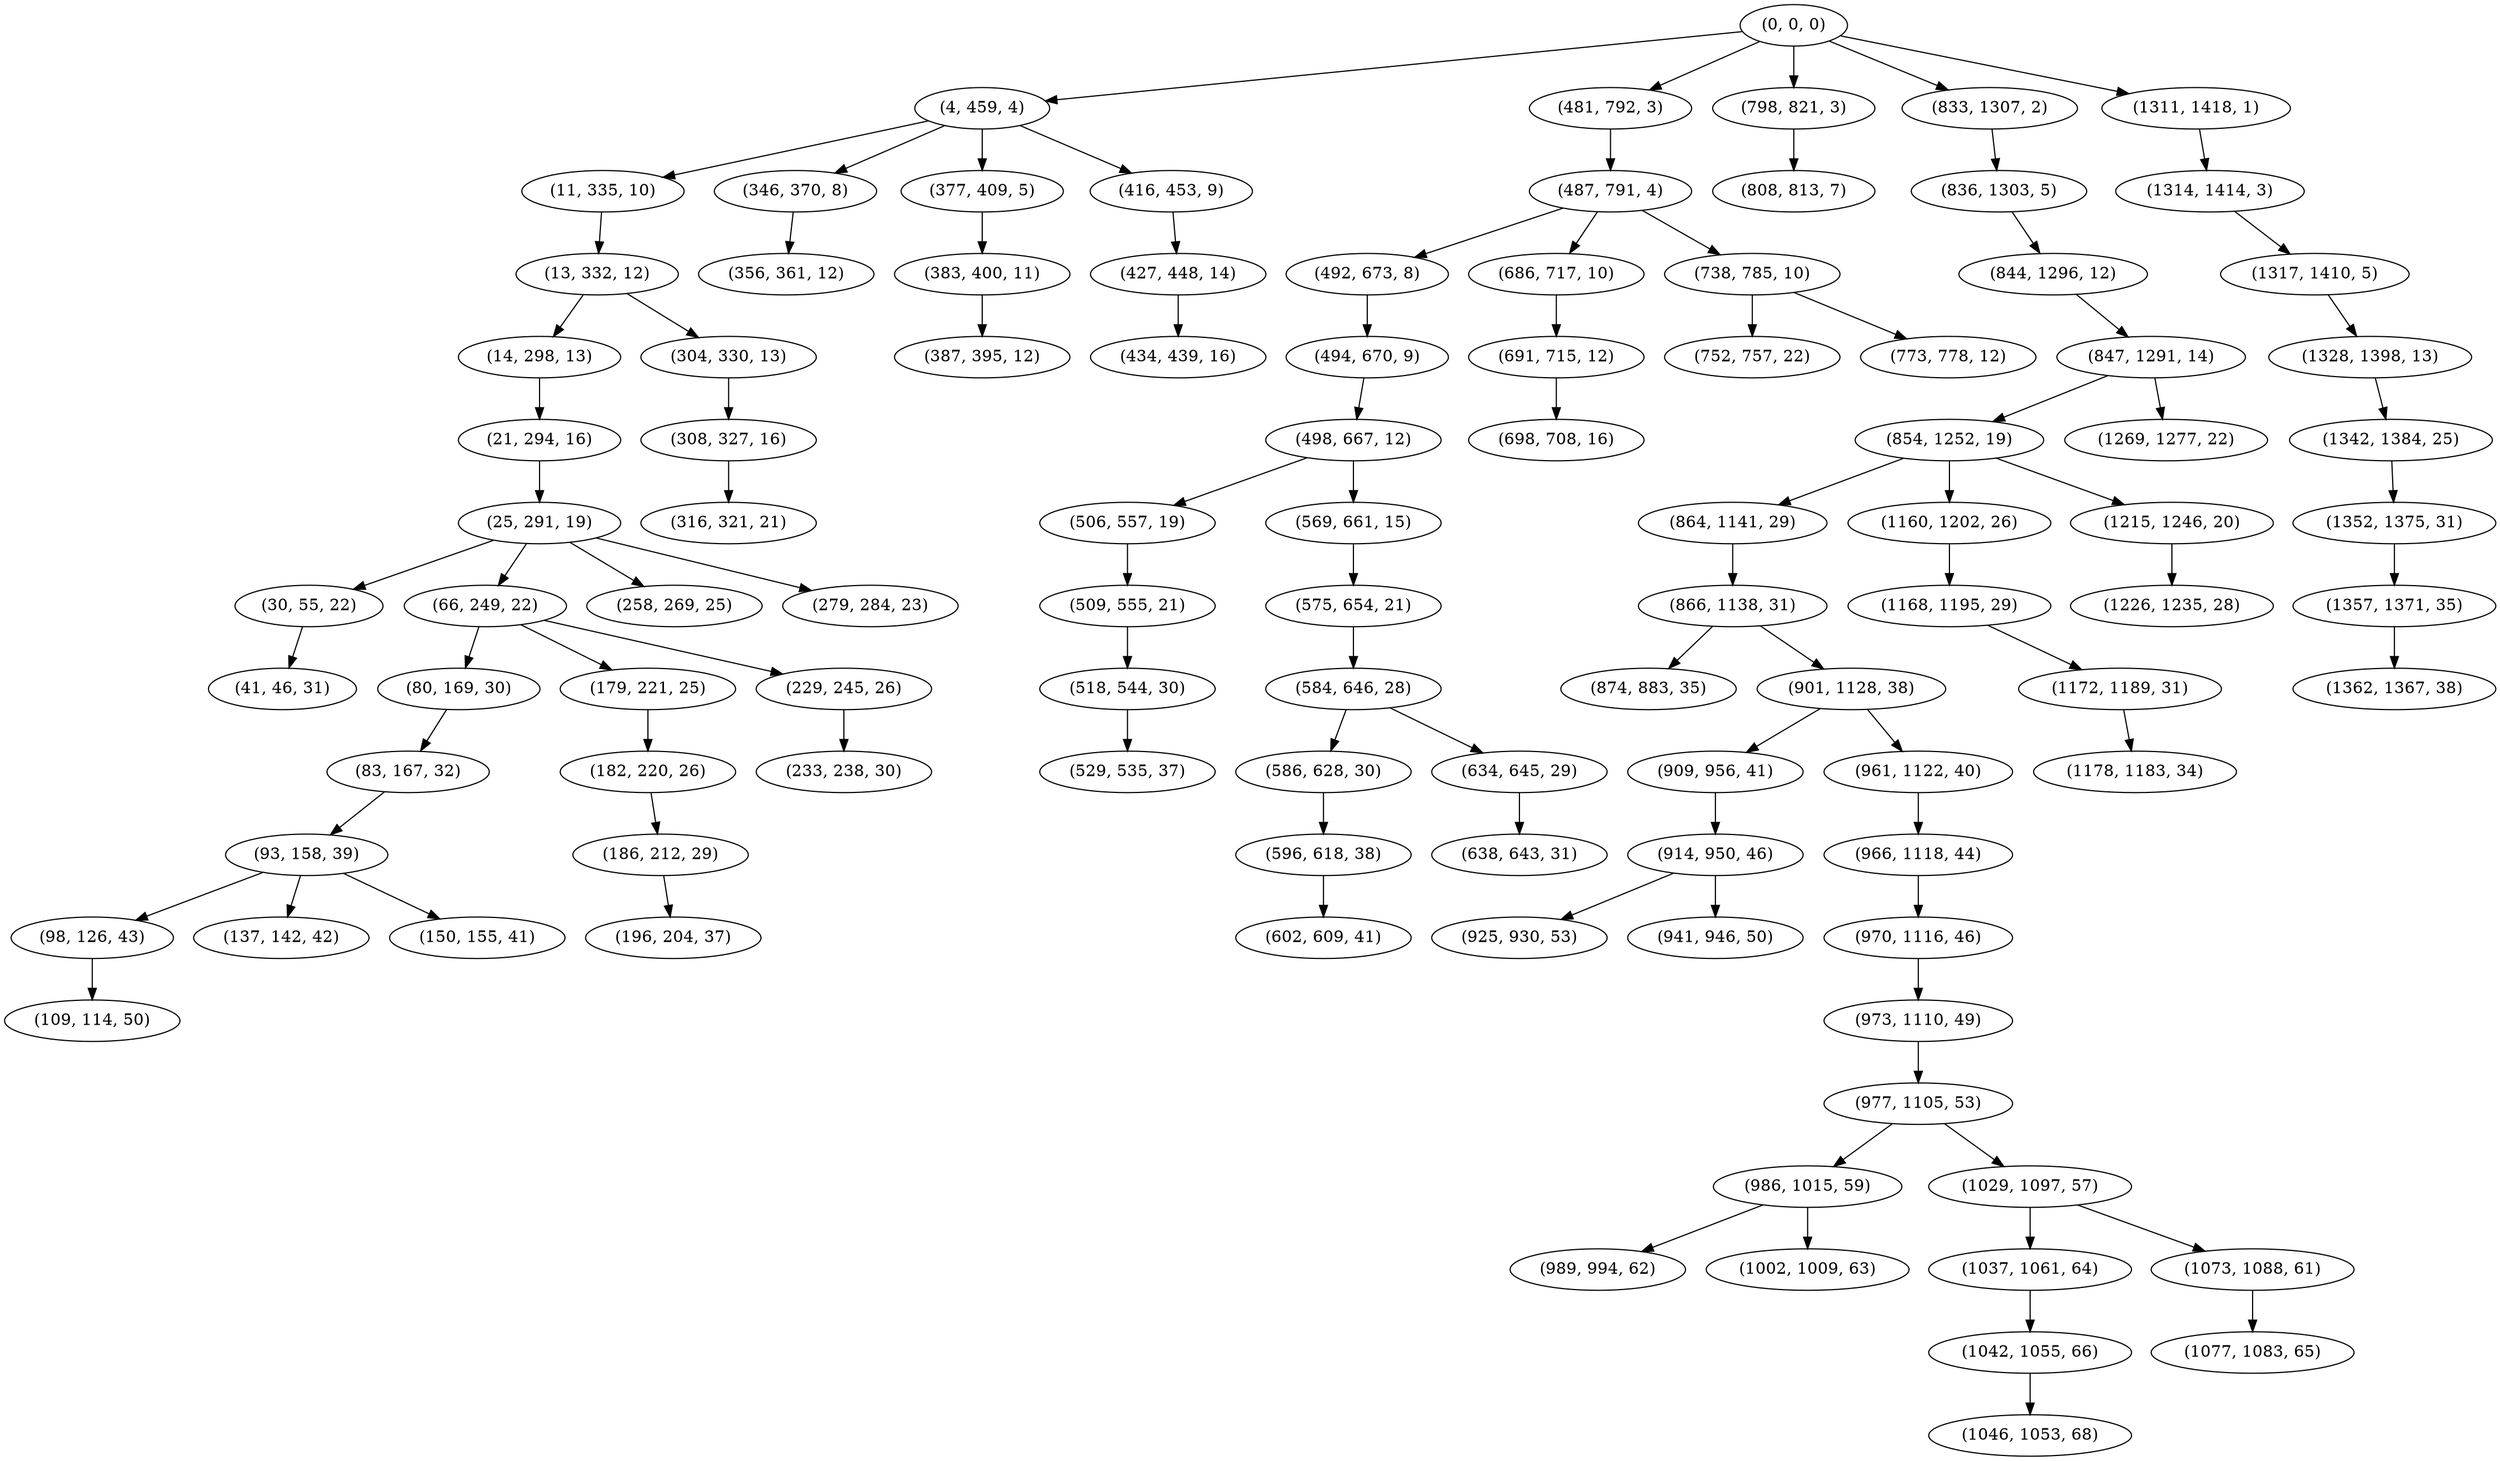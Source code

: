 digraph tree {
    "(0, 0, 0)";
    "(4, 459, 4)";
    "(11, 335, 10)";
    "(13, 332, 12)";
    "(14, 298, 13)";
    "(21, 294, 16)";
    "(25, 291, 19)";
    "(30, 55, 22)";
    "(41, 46, 31)";
    "(66, 249, 22)";
    "(80, 169, 30)";
    "(83, 167, 32)";
    "(93, 158, 39)";
    "(98, 126, 43)";
    "(109, 114, 50)";
    "(137, 142, 42)";
    "(150, 155, 41)";
    "(179, 221, 25)";
    "(182, 220, 26)";
    "(186, 212, 29)";
    "(196, 204, 37)";
    "(229, 245, 26)";
    "(233, 238, 30)";
    "(258, 269, 25)";
    "(279, 284, 23)";
    "(304, 330, 13)";
    "(308, 327, 16)";
    "(316, 321, 21)";
    "(346, 370, 8)";
    "(356, 361, 12)";
    "(377, 409, 5)";
    "(383, 400, 11)";
    "(387, 395, 12)";
    "(416, 453, 9)";
    "(427, 448, 14)";
    "(434, 439, 16)";
    "(481, 792, 3)";
    "(487, 791, 4)";
    "(492, 673, 8)";
    "(494, 670, 9)";
    "(498, 667, 12)";
    "(506, 557, 19)";
    "(509, 555, 21)";
    "(518, 544, 30)";
    "(529, 535, 37)";
    "(569, 661, 15)";
    "(575, 654, 21)";
    "(584, 646, 28)";
    "(586, 628, 30)";
    "(596, 618, 38)";
    "(602, 609, 41)";
    "(634, 645, 29)";
    "(638, 643, 31)";
    "(686, 717, 10)";
    "(691, 715, 12)";
    "(698, 708, 16)";
    "(738, 785, 10)";
    "(752, 757, 22)";
    "(773, 778, 12)";
    "(798, 821, 3)";
    "(808, 813, 7)";
    "(833, 1307, 2)";
    "(836, 1303, 5)";
    "(844, 1296, 12)";
    "(847, 1291, 14)";
    "(854, 1252, 19)";
    "(864, 1141, 29)";
    "(866, 1138, 31)";
    "(874, 883, 35)";
    "(901, 1128, 38)";
    "(909, 956, 41)";
    "(914, 950, 46)";
    "(925, 930, 53)";
    "(941, 946, 50)";
    "(961, 1122, 40)";
    "(966, 1118, 44)";
    "(970, 1116, 46)";
    "(973, 1110, 49)";
    "(977, 1105, 53)";
    "(986, 1015, 59)";
    "(989, 994, 62)";
    "(1002, 1009, 63)";
    "(1029, 1097, 57)";
    "(1037, 1061, 64)";
    "(1042, 1055, 66)";
    "(1046, 1053, 68)";
    "(1073, 1088, 61)";
    "(1077, 1083, 65)";
    "(1160, 1202, 26)";
    "(1168, 1195, 29)";
    "(1172, 1189, 31)";
    "(1178, 1183, 34)";
    "(1215, 1246, 20)";
    "(1226, 1235, 28)";
    "(1269, 1277, 22)";
    "(1311, 1418, 1)";
    "(1314, 1414, 3)";
    "(1317, 1410, 5)";
    "(1328, 1398, 13)";
    "(1342, 1384, 25)";
    "(1352, 1375, 31)";
    "(1357, 1371, 35)";
    "(1362, 1367, 38)";
    "(0, 0, 0)" -> "(4, 459, 4)";
    "(0, 0, 0)" -> "(481, 792, 3)";
    "(0, 0, 0)" -> "(798, 821, 3)";
    "(0, 0, 0)" -> "(833, 1307, 2)";
    "(0, 0, 0)" -> "(1311, 1418, 1)";
    "(4, 459, 4)" -> "(11, 335, 10)";
    "(4, 459, 4)" -> "(346, 370, 8)";
    "(4, 459, 4)" -> "(377, 409, 5)";
    "(4, 459, 4)" -> "(416, 453, 9)";
    "(11, 335, 10)" -> "(13, 332, 12)";
    "(13, 332, 12)" -> "(14, 298, 13)";
    "(13, 332, 12)" -> "(304, 330, 13)";
    "(14, 298, 13)" -> "(21, 294, 16)";
    "(21, 294, 16)" -> "(25, 291, 19)";
    "(25, 291, 19)" -> "(30, 55, 22)";
    "(25, 291, 19)" -> "(66, 249, 22)";
    "(25, 291, 19)" -> "(258, 269, 25)";
    "(25, 291, 19)" -> "(279, 284, 23)";
    "(30, 55, 22)" -> "(41, 46, 31)";
    "(66, 249, 22)" -> "(80, 169, 30)";
    "(66, 249, 22)" -> "(179, 221, 25)";
    "(66, 249, 22)" -> "(229, 245, 26)";
    "(80, 169, 30)" -> "(83, 167, 32)";
    "(83, 167, 32)" -> "(93, 158, 39)";
    "(93, 158, 39)" -> "(98, 126, 43)";
    "(93, 158, 39)" -> "(137, 142, 42)";
    "(93, 158, 39)" -> "(150, 155, 41)";
    "(98, 126, 43)" -> "(109, 114, 50)";
    "(179, 221, 25)" -> "(182, 220, 26)";
    "(182, 220, 26)" -> "(186, 212, 29)";
    "(186, 212, 29)" -> "(196, 204, 37)";
    "(229, 245, 26)" -> "(233, 238, 30)";
    "(304, 330, 13)" -> "(308, 327, 16)";
    "(308, 327, 16)" -> "(316, 321, 21)";
    "(346, 370, 8)" -> "(356, 361, 12)";
    "(377, 409, 5)" -> "(383, 400, 11)";
    "(383, 400, 11)" -> "(387, 395, 12)";
    "(416, 453, 9)" -> "(427, 448, 14)";
    "(427, 448, 14)" -> "(434, 439, 16)";
    "(481, 792, 3)" -> "(487, 791, 4)";
    "(487, 791, 4)" -> "(492, 673, 8)";
    "(487, 791, 4)" -> "(686, 717, 10)";
    "(487, 791, 4)" -> "(738, 785, 10)";
    "(492, 673, 8)" -> "(494, 670, 9)";
    "(494, 670, 9)" -> "(498, 667, 12)";
    "(498, 667, 12)" -> "(506, 557, 19)";
    "(498, 667, 12)" -> "(569, 661, 15)";
    "(506, 557, 19)" -> "(509, 555, 21)";
    "(509, 555, 21)" -> "(518, 544, 30)";
    "(518, 544, 30)" -> "(529, 535, 37)";
    "(569, 661, 15)" -> "(575, 654, 21)";
    "(575, 654, 21)" -> "(584, 646, 28)";
    "(584, 646, 28)" -> "(586, 628, 30)";
    "(584, 646, 28)" -> "(634, 645, 29)";
    "(586, 628, 30)" -> "(596, 618, 38)";
    "(596, 618, 38)" -> "(602, 609, 41)";
    "(634, 645, 29)" -> "(638, 643, 31)";
    "(686, 717, 10)" -> "(691, 715, 12)";
    "(691, 715, 12)" -> "(698, 708, 16)";
    "(738, 785, 10)" -> "(752, 757, 22)";
    "(738, 785, 10)" -> "(773, 778, 12)";
    "(798, 821, 3)" -> "(808, 813, 7)";
    "(833, 1307, 2)" -> "(836, 1303, 5)";
    "(836, 1303, 5)" -> "(844, 1296, 12)";
    "(844, 1296, 12)" -> "(847, 1291, 14)";
    "(847, 1291, 14)" -> "(854, 1252, 19)";
    "(847, 1291, 14)" -> "(1269, 1277, 22)";
    "(854, 1252, 19)" -> "(864, 1141, 29)";
    "(854, 1252, 19)" -> "(1160, 1202, 26)";
    "(854, 1252, 19)" -> "(1215, 1246, 20)";
    "(864, 1141, 29)" -> "(866, 1138, 31)";
    "(866, 1138, 31)" -> "(874, 883, 35)";
    "(866, 1138, 31)" -> "(901, 1128, 38)";
    "(901, 1128, 38)" -> "(909, 956, 41)";
    "(901, 1128, 38)" -> "(961, 1122, 40)";
    "(909, 956, 41)" -> "(914, 950, 46)";
    "(914, 950, 46)" -> "(925, 930, 53)";
    "(914, 950, 46)" -> "(941, 946, 50)";
    "(961, 1122, 40)" -> "(966, 1118, 44)";
    "(966, 1118, 44)" -> "(970, 1116, 46)";
    "(970, 1116, 46)" -> "(973, 1110, 49)";
    "(973, 1110, 49)" -> "(977, 1105, 53)";
    "(977, 1105, 53)" -> "(986, 1015, 59)";
    "(977, 1105, 53)" -> "(1029, 1097, 57)";
    "(986, 1015, 59)" -> "(989, 994, 62)";
    "(986, 1015, 59)" -> "(1002, 1009, 63)";
    "(1029, 1097, 57)" -> "(1037, 1061, 64)";
    "(1029, 1097, 57)" -> "(1073, 1088, 61)";
    "(1037, 1061, 64)" -> "(1042, 1055, 66)";
    "(1042, 1055, 66)" -> "(1046, 1053, 68)";
    "(1073, 1088, 61)" -> "(1077, 1083, 65)";
    "(1160, 1202, 26)" -> "(1168, 1195, 29)";
    "(1168, 1195, 29)" -> "(1172, 1189, 31)";
    "(1172, 1189, 31)" -> "(1178, 1183, 34)";
    "(1215, 1246, 20)" -> "(1226, 1235, 28)";
    "(1311, 1418, 1)" -> "(1314, 1414, 3)";
    "(1314, 1414, 3)" -> "(1317, 1410, 5)";
    "(1317, 1410, 5)" -> "(1328, 1398, 13)";
    "(1328, 1398, 13)" -> "(1342, 1384, 25)";
    "(1342, 1384, 25)" -> "(1352, 1375, 31)";
    "(1352, 1375, 31)" -> "(1357, 1371, 35)";
    "(1357, 1371, 35)" -> "(1362, 1367, 38)";
}
